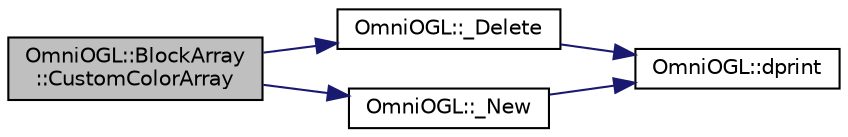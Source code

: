 digraph "OmniOGL::BlockArray::CustomColorArray"
{
  edge [fontname="Helvetica",fontsize="10",labelfontname="Helvetica",labelfontsize="10"];
  node [fontname="Helvetica",fontsize="10",shape=record];
  rankdir="LR";
  Node1 [label="OmniOGL::BlockArray\l::CustomColorArray",height=0.2,width=0.4,color="black", fillcolor="grey75", style="filled" fontcolor="black"];
  Node1 -> Node2 [color="midnightblue",fontsize="10",style="solid",fontname="Helvetica"];
  Node2 [label="OmniOGL::_Delete",height=0.2,width=0.4,color="black", fillcolor="white", style="filled",URL="$namespace_omni_o_g_l.html#af63946c78a545b22592c173479c9e0e7",tooltip="A wrapper for the delete [] keyword. Always uses delete [], and not delete. para&gt;If #define RECORD_ME..."];
  Node2 -> Node3 [color="midnightblue",fontsize="10",style="solid",fontname="Helvetica"];
  Node3 [label="OmniOGL::dprint",height=0.2,width=0.4,color="black", fillcolor="white", style="filled",URL="$namespace_omni_o_g_l.html#a8f559408c62db097a1a918d7f58f4183",tooltip="A &quot;clone&quot; of the well-known &#39;printf()&#39; function, with the debug routed to the &#39;OutputDebugString()&#39;..."];
  Node1 -> Node4 [color="midnightblue",fontsize="10",style="solid",fontname="Helvetica"];
  Node4 [label="OmniOGL::_New",height=0.2,width=0.4,color="black", fillcolor="white", style="filled",URL="$namespace_omni_o_g_l.html#a5ab62a62556832433cb089126a643552",tooltip="A wrapper around the new[] keyword. Allocates the desired number of elements to the given pointer..."];
  Node4 -> Node3 [color="midnightblue",fontsize="10",style="solid",fontname="Helvetica"];
}
